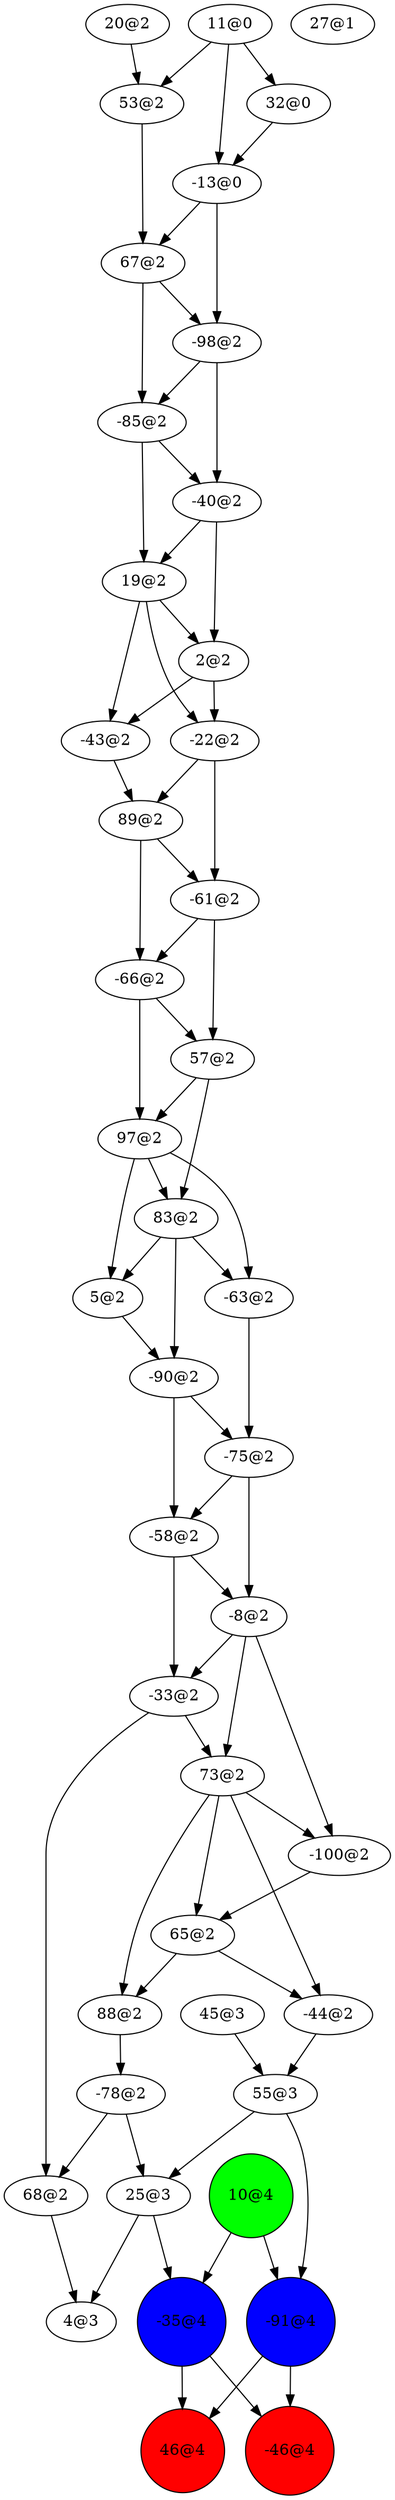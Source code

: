 digraph {
"-46@4";
"46@4";
"-35@4"->"-46@4";
"-35@4"->"46@4";
"10@4"->"-35@4";
"10@4"->"-91@4";
"4@3";
"25@3"->"-35@4";
"25@3"->"4@3";
"55@3"->"-91@4";
"55@3"->"25@3";
"11@0"->"53@2";
"11@0"->"-13@0";
"11@0"->"32@0";
"32@0"->"-13@0";
"-40@2"->"2@2";
"-40@2"->"19@2";
"-13@0"->"-98@2";
"-13@0"->"67@2";
"27@1";
"20@2"->"53@2";
"-66@2"->"97@2";
"-66@2"->"57@2";
"-98@2"->"-40@2";
"-98@2"->"-85@2";
"19@2"->"-43@2";
"19@2"->"-22@2";
"19@2"->"2@2";
"-100@2"->"65@2";
"2@2"->"-43@2";
"2@2"->"-22@2";
"-22@2"->"-61@2";
"-22@2"->"89@2";
"-61@2"->"57@2";
"-61@2"->"-66@2";
"97@2"->"-63@2";
"97@2"->"5@2";
"97@2"->"83@2";
"-43@2"->"89@2";
"68@2"->"4@3";
"-90@2"->"-58@2";
"-90@2"->"-75@2";
"89@2"->"-66@2";
"89@2"->"-61@2";
"57@2"->"83@2";
"57@2"->"97@2";
"5@2"->"-90@2";
"-63@2"->"-75@2";
"83@2"->"-90@2";
"83@2"->"-63@2";
"83@2"->"5@2";
"-75@2"->"-8@2";
"-75@2"->"-58@2";
"-58@2"->"-33@2";
"-58@2"->"-8@2";
"53@2"->"67@2";
"-8@2"->"-100@2";
"-8@2"->"73@2";
"-8@2"->"-33@2";
"-33@2"->"68@2";
"-33@2"->"73@2";
"-85@2"->"19@2";
"-85@2"->"-40@2";
"73@2"->"-44@2";
"73@2"->"88@2";
"73@2"->"65@2";
"73@2"->"-100@2";
"65@2"->"-44@2";
"65@2"->"88@2";
"88@2"->"-78@2";
"-78@2"->"25@3";
"-78@2"->"68@2";
"-44@2"->"55@3";
"-91@4"->"-46@4";
"-91@4"->"46@4";
"67@2"->"-85@2";
"67@2"->"-98@2";
"45@3"->"55@3";
"-46@4"[shape=circle, style=filled, fillcolor=red];
"46@4"[shape=circle, style=filled, fillcolor=red];
"-35@4"[shape=circle, style=filled, fillcolor=blue];
"10@4"[shape=circle, style=filled, fillcolor=green];
"-91@4"[shape=circle, style=filled, fillcolor=blue];
}